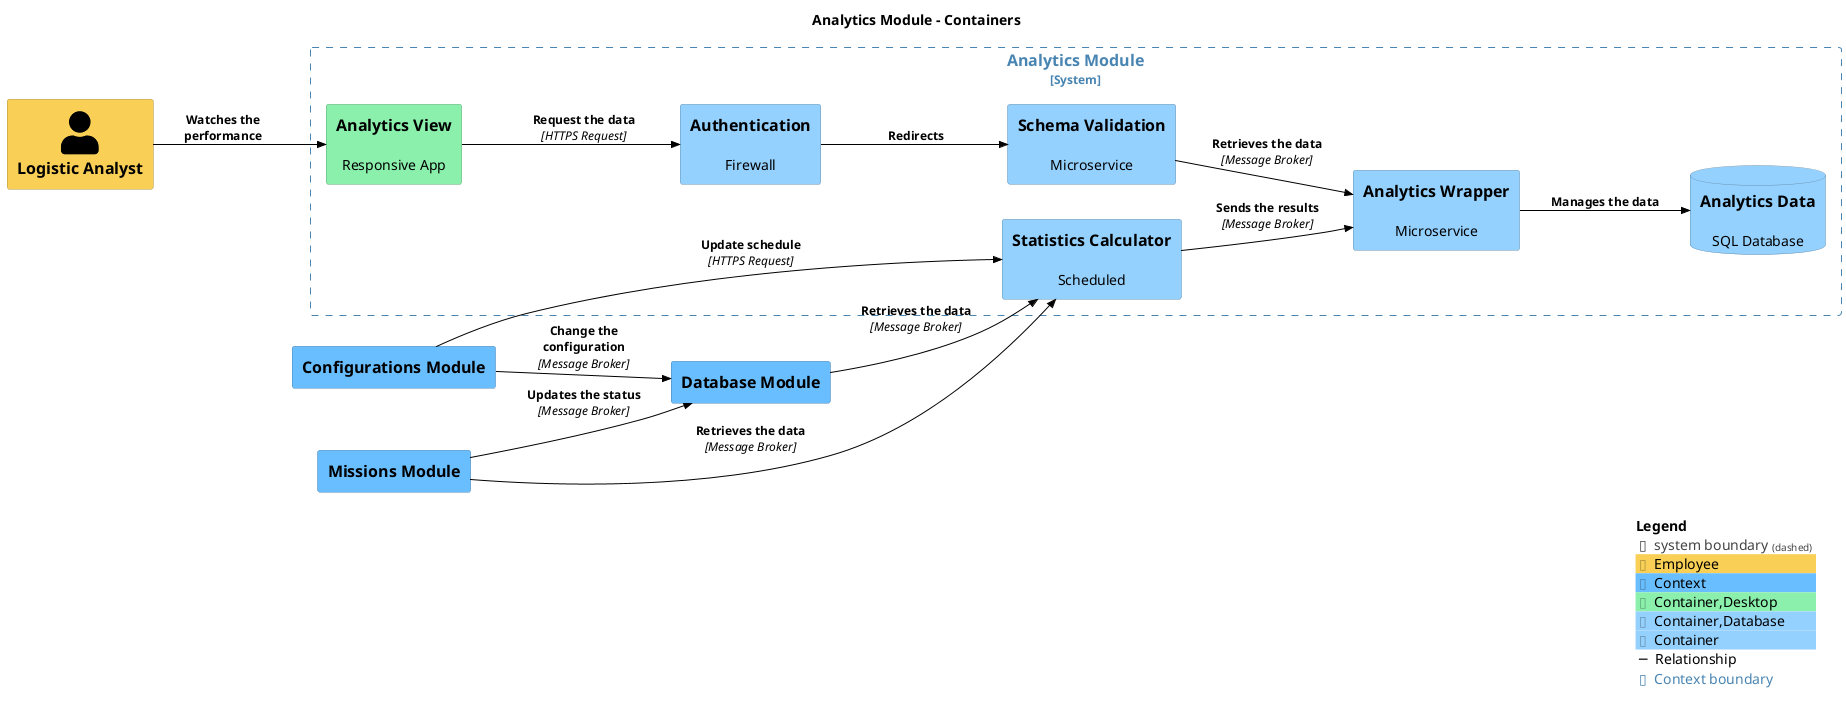 @startuml
set separator none
title Analytics Module - Containers

left to right direction

!include <C4/C4>
!include <C4/C4_Context>
!include <C4/C4_Container>

AddElementTag("Employee", $bgColor="#f9d055", $borderColor="#ae913b", $fontColor="#000000", $sprite="", $shadowing="")
AddElementTag("Context", $bgColor="#69beff", $borderColor="#4985b2", $fontColor="#000000", $sprite="", $shadowing="")
AddElementTag("Container,Desktop", $bgColor="#8af0ac", $borderColor="#60a878", $fontColor="#000000", $sprite="", $shadowing="")
AddElementTag("Container,Database", $bgColor="#95d1fe", $borderColor="#6892b1", $fontColor="#000000", $sprite="", $shadowing="")
AddElementTag("Container", $bgColor="#95d1fe", $borderColor="#6892b1", $fontColor="#000000", $sprite="", $shadowing="")

AddRelTag("Relationship", $textColor="#000000", $lineColor="#000000", $lineStyle = "")

AddBoundaryTag("Context", $bgColor="#ffffff", $borderColor="#4985b2", $fontColor="#4985b2", $shadowing="")

System(ConfigurationsModule, "Configurations Module", $descr="", $tags="Context", $link="")
Person_Ext(LogisticAnalyst, "Logistic Analyst", $descr="", $tags="Employee", $link="")
System(DatabaseModule, "Database Module", $descr="", $tags="Context", $link="")
System(MissionsModule, "Missions Module", $descr="", $tags="Context", $link="")

System_Boundary("AnalyticsModule_boundary", "Analytics Module", $tags="Context") {
  Container(AnalyticsModule.AnalyticsView, "Analytics View", $techn="", $descr="Responsive App", $tags="Container,Desktop", $link="")
  Container(AnalyticsModule.AnalyticsWrapper, "Analytics Wrapper", $techn="", $descr="Microservice", $tags="Container", $link="")
  ContainerDb(AnalyticsModule.AnalyticsData, "Analytics Data", $techn="", $descr="SQL Database", $tags="Container,Database", $link="")
  Container(AnalyticsModule.StatisticsCalculator, "Statistics Calculator", $techn="", $descr="Scheduled", $tags="Container", $link="")
  Container(AnalyticsModule.SchemaValidation, "Schema Validation", $techn="", $descr="Microservice", $tags="Container", $link="")
  Container(AnalyticsModule.Authentication, "Authentication", $techn="", $descr="Firewall", $tags="Container", $link="")
}

Rel_D(ConfigurationsModule, DatabaseModule, "Change the configuration", $techn="Message Broker", $tags="Relationship", $link="")
Rel_D(ConfigurationsModule, AnalyticsModule.StatisticsCalculator, "Update schedule", $techn="HTTPS Request", $tags="Relationship", $link="")
Rel_D(MissionsModule, DatabaseModule, "Updates the status", $techn="Message Broker", $tags="Relationship", $link="")
Rel_D(LogisticAnalyst, AnalyticsModule.AnalyticsView, "Watches the performance", $techn="", $tags="Relationship", $link="")
Rel_D(AnalyticsModule.AnalyticsWrapper, AnalyticsModule.AnalyticsData, "Manages the data", $techn="", $tags="Relationship", $link="")
Rel_D(DatabaseModule, AnalyticsModule.StatisticsCalculator, "Retrieves the data", $techn="Message Broker", $tags="Relationship", $link="")
Rel_D(MissionsModule, AnalyticsModule.StatisticsCalculator, "Retrieves the data", $techn="Message Broker", $tags="Relationship", $link="")
Rel_D(AnalyticsModule.StatisticsCalculator, AnalyticsModule.AnalyticsWrapper, "Sends the results", $techn="Message Broker", $tags="Relationship", $link="")
Rel_D(AnalyticsModule.SchemaValidation, AnalyticsModule.AnalyticsWrapper, "Retrieves the data", $techn="Message Broker", $tags="Relationship", $link="")
Rel_D(AnalyticsModule.AnalyticsView, AnalyticsModule.Authentication, "Request the data", $techn="HTTPS Request", $tags="Relationship", $link="")
Rel_D(AnalyticsModule.Authentication, AnalyticsModule.SchemaValidation, "Redirects", $techn="", $tags="Relationship", $link="")

SHOW_LEGEND(true)
@enduml